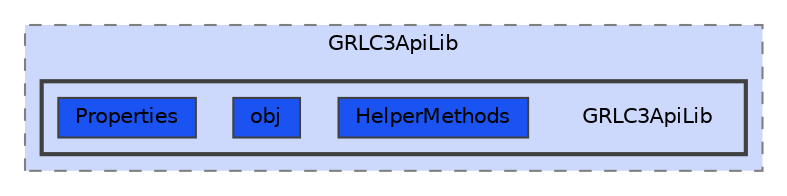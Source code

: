 digraph "GRLC3ApiLib"
{
 // LATEX_PDF_SIZE
  bgcolor="transparent";
  edge [fontname=Helvetica,fontsize=10,labelfontname=Helvetica,labelfontsize=10];
  node [fontname=Helvetica,fontsize=10,shape=box,height=0.2,width=0.4];
  compound=true
  subgraph clusterdir_3a312fd4f60e32c3e7ef88128b05e088 {
    graph [ bgcolor="#ccd9fc", pencolor="grey50", label="GRLC3ApiLib", fontname=Helvetica,fontsize=10 style="filled,dashed", URL="dir_3a312fd4f60e32c3e7ef88128b05e088.html",tooltip=""]
  subgraph clusterdir_c9d3f725292c8d50bc5fe43e034a509d {
    graph [ bgcolor="#ccd9fc", pencolor="grey25", label="", fontname=Helvetica,fontsize=10 style="filled,bold", URL="dir_c9d3f725292c8d50bc5fe43e034a509d.html",tooltip=""]
    dir_c9d3f725292c8d50bc5fe43e034a509d [shape=plaintext, label="GRLC3ApiLib"];
  dir_6ca3f55f51afb2ecef2c5f9e08de5153 [label="HelperMethods", fillcolor="#1a53f1", color="grey25", style="filled", URL="dir_6ca3f55f51afb2ecef2c5f9e08de5153.html",tooltip=""];
  dir_b1ae0503b7ba86c49cda3c22a62c369e [label="obj", fillcolor="#1a53f1", color="grey25", style="filled", URL="dir_b1ae0503b7ba86c49cda3c22a62c369e.html",tooltip=""];
  dir_55aa838b04ed536867b7608e90b303f7 [label="Properties", fillcolor="#1a53f1", color="grey25", style="filled", URL="dir_55aa838b04ed536867b7608e90b303f7.html",tooltip=""];
  }
  }
}
